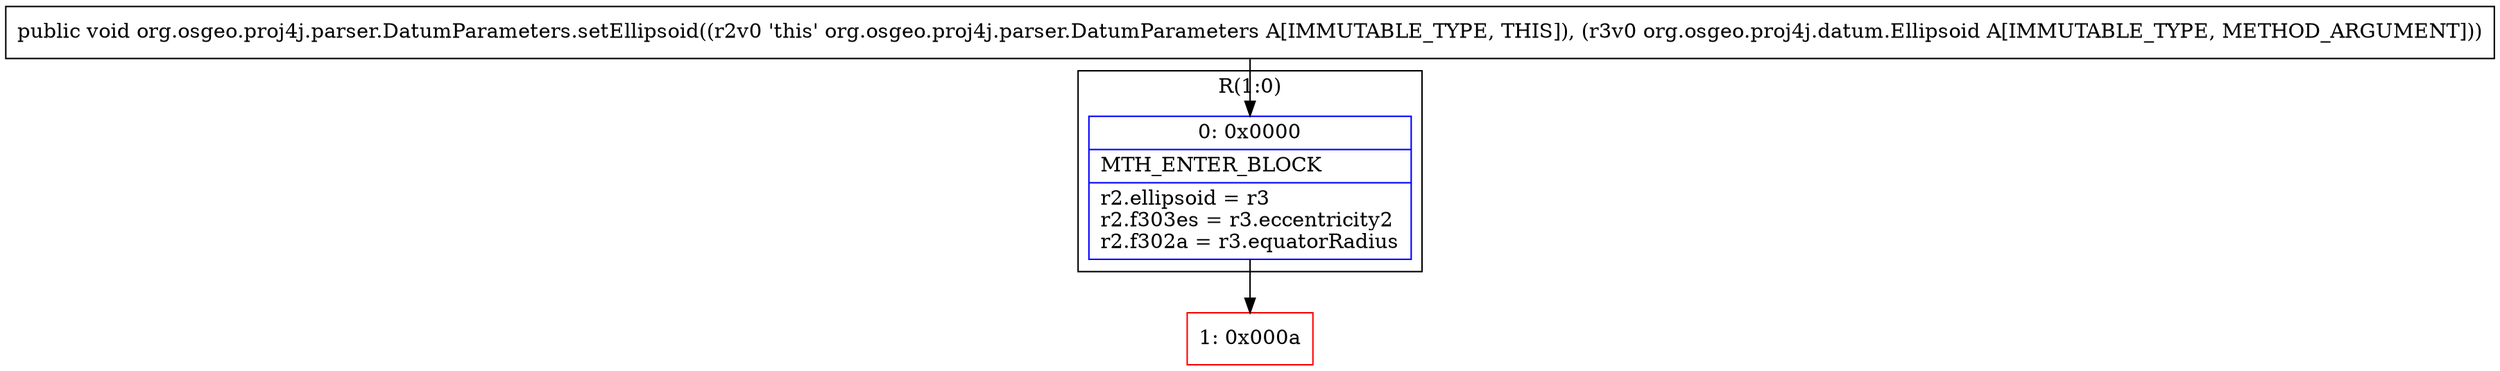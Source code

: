 digraph "CFG fororg.osgeo.proj4j.parser.DatumParameters.setEllipsoid(Lorg\/osgeo\/proj4j\/datum\/Ellipsoid;)V" {
subgraph cluster_Region_95585862 {
label = "R(1:0)";
node [shape=record,color=blue];
Node_0 [shape=record,label="{0\:\ 0x0000|MTH_ENTER_BLOCK\l|r2.ellipsoid = r3\lr2.f303es = r3.eccentricity2\lr2.f302a = r3.equatorRadius\l}"];
}
Node_1 [shape=record,color=red,label="{1\:\ 0x000a}"];
MethodNode[shape=record,label="{public void org.osgeo.proj4j.parser.DatumParameters.setEllipsoid((r2v0 'this' org.osgeo.proj4j.parser.DatumParameters A[IMMUTABLE_TYPE, THIS]), (r3v0 org.osgeo.proj4j.datum.Ellipsoid A[IMMUTABLE_TYPE, METHOD_ARGUMENT])) }"];
MethodNode -> Node_0;
Node_0 -> Node_1;
}

